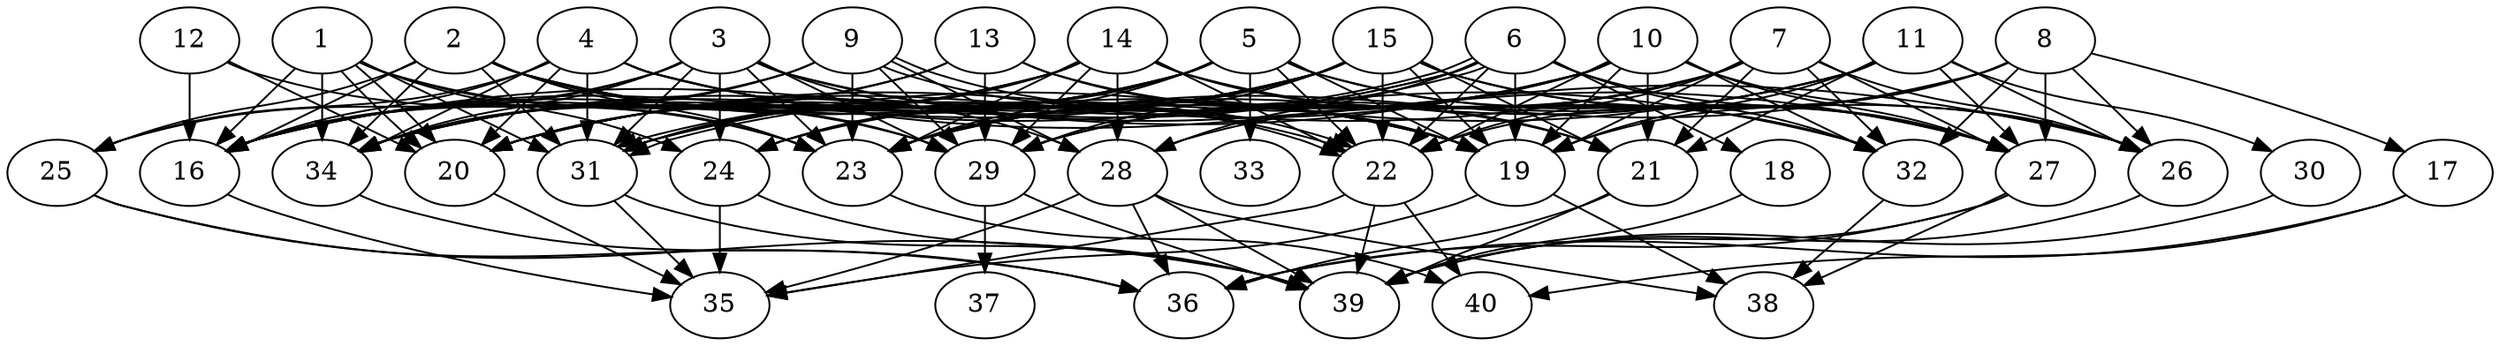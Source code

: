// DAG automatically generated by daggen at Thu Oct  3 14:06:49 2019
// ./daggen --dot -n 40 --ccr 0.4 --fat 0.7 --regular 0.5 --density 0.7 --mindata 5242880 --maxdata 52428800 
digraph G {
  1 [size="67422720", alpha="0.08", expect_size="26969088"] 
  1 -> 16 [size ="26969088"]
  1 -> 20 [size ="26969088"]
  1 -> 20 [size ="26969088"]
  1 -> 23 [size ="26969088"]
  1 -> 24 [size ="26969088"]
  1 -> 29 [size ="26969088"]
  1 -> 31 [size ="26969088"]
  1 -> 34 [size ="26969088"]
  2 [size="29027840", alpha="0.01", expect_size="11611136"] 
  2 -> 16 [size ="11611136"]
  2 -> 19 [size ="11611136"]
  2 -> 22 [size ="11611136"]
  2 -> 23 [size ="11611136"]
  2 -> 25 [size ="11611136"]
  2 -> 29 [size ="11611136"]
  2 -> 31 [size ="11611136"]
  2 -> 34 [size ="11611136"]
  3 [size="96197120", alpha="0.17", expect_size="38478848"] 
  3 -> 16 [size ="38478848"]
  3 -> 19 [size ="38478848"]
  3 -> 23 [size ="38478848"]
  3 -> 24 [size ="38478848"]
  3 -> 25 [size ="38478848"]
  3 -> 27 [size ="38478848"]
  3 -> 28 [size ="38478848"]
  3 -> 29 [size ="38478848"]
  3 -> 31 [size ="38478848"]
  3 -> 34 [size ="38478848"]
  4 [size="88120320", alpha="0.10", expect_size="35248128"] 
  4 -> 16 [size ="35248128"]
  4 -> 19 [size ="35248128"]
  4 -> 20 [size ="35248128"]
  4 -> 25 [size ="35248128"]
  4 -> 26 [size ="35248128"]
  4 -> 31 [size ="35248128"]
  4 -> 32 [size ="35248128"]
  4 -> 34 [size ="35248128"]
  5 [size="47528960", alpha="0.04", expect_size="19011584"] 
  5 -> 16 [size ="19011584"]
  5 -> 19 [size ="19011584"]
  5 -> 20 [size ="19011584"]
  5 -> 22 [size ="19011584"]
  5 -> 23 [size ="19011584"]
  5 -> 24 [size ="19011584"]
  5 -> 27 [size ="19011584"]
  5 -> 31 [size ="19011584"]
  5 -> 32 [size ="19011584"]
  5 -> 33 [size ="19011584"]
  5 -> 34 [size ="19011584"]
  6 [size="104750080", alpha="0.11", expect_size="41900032"] 
  6 -> 18 [size ="41900032"]
  6 -> 19 [size ="41900032"]
  6 -> 20 [size ="41900032"]
  6 -> 22 [size ="41900032"]
  6 -> 27 [size ="41900032"]
  6 -> 28 [size ="41900032"]
  6 -> 31 [size ="41900032"]
  6 -> 31 [size ="41900032"]
  6 -> 32 [size ="41900032"]
  6 -> 34 [size ="41900032"]
  7 [size="129756160", alpha="0.03", expect_size="51902464"] 
  7 -> 19 [size ="51902464"]
  7 -> 20 [size ="51902464"]
  7 -> 21 [size ="51902464"]
  7 -> 22 [size ="51902464"]
  7 -> 26 [size ="51902464"]
  7 -> 27 [size ="51902464"]
  7 -> 28 [size ="51902464"]
  7 -> 29 [size ="51902464"]
  7 -> 32 [size ="51902464"]
  8 [size="90165760", alpha="0.17", expect_size="36066304"] 
  8 -> 17 [size ="36066304"]
  8 -> 19 [size ="36066304"]
  8 -> 22 [size ="36066304"]
  8 -> 23 [size ="36066304"]
  8 -> 26 [size ="36066304"]
  8 -> 27 [size ="36066304"]
  8 -> 32 [size ="36066304"]
  9 [size="45895680", alpha="0.12", expect_size="18358272"] 
  9 -> 16 [size ="18358272"]
  9 -> 22 [size ="18358272"]
  9 -> 22 [size ="18358272"]
  9 -> 23 [size ="18358272"]
  9 -> 28 [size ="18358272"]
  9 -> 29 [size ="18358272"]
  9 -> 34 [size ="18358272"]
  10 [size="26872320", alpha="0.11", expect_size="10748928"] 
  10 -> 16 [size ="10748928"]
  10 -> 19 [size ="10748928"]
  10 -> 20 [size ="10748928"]
  10 -> 21 [size ="10748928"]
  10 -> 22 [size ="10748928"]
  10 -> 23 [size ="10748928"]
  10 -> 24 [size ="10748928"]
  10 -> 26 [size ="10748928"]
  10 -> 27 [size ="10748928"]
  10 -> 29 [size ="10748928"]
  10 -> 32 [size ="10748928"]
  11 [size="105930240", alpha="0.08", expect_size="42372096"] 
  11 -> 19 [size ="42372096"]
  11 -> 21 [size ="42372096"]
  11 -> 23 [size ="42372096"]
  11 -> 26 [size ="42372096"]
  11 -> 27 [size ="42372096"]
  11 -> 29 [size ="42372096"]
  11 -> 30 [size ="42372096"]
  11 -> 31 [size ="42372096"]
  12 [size="32320000", alpha="0.07", expect_size="12928000"] 
  12 -> 16 [size ="12928000"]
  12 -> 20 [size ="12928000"]
  12 -> 23 [size ="12928000"]
  13 [size="36119040", alpha="0.18", expect_size="14447616"] 
  13 -> 16 [size ="14447616"]
  13 -> 19 [size ="14447616"]
  13 -> 21 [size ="14447616"]
  13 -> 29 [size ="14447616"]
  13 -> 34 [size ="14447616"]
  14 [size="20085760", alpha="0.02", expect_size="8034304"] 
  14 -> 16 [size ="8034304"]
  14 -> 20 [size ="8034304"]
  14 -> 21 [size ="8034304"]
  14 -> 22 [size ="8034304"]
  14 -> 23 [size ="8034304"]
  14 -> 28 [size ="8034304"]
  14 -> 29 [size ="8034304"]
  14 -> 31 [size ="8034304"]
  14 -> 32 [size ="8034304"]
  14 -> 34 [size ="8034304"]
  15 [size="79009280", alpha="0.03", expect_size="31603712"] 
  15 -> 16 [size ="31603712"]
  15 -> 19 [size ="31603712"]
  15 -> 20 [size ="31603712"]
  15 -> 21 [size ="31603712"]
  15 -> 22 [size ="31603712"]
  15 -> 23 [size ="31603712"]
  15 -> 24 [size ="31603712"]
  15 -> 26 [size ="31603712"]
  15 -> 27 [size ="31603712"]
  15 -> 29 [size ="31603712"]
  15 -> 34 [size ="31603712"]
  16 [size="103943680", alpha="0.00", expect_size="41577472"] 
  16 -> 35 [size ="41577472"]
  17 [size="48478720", alpha="0.01", expect_size="19391488"] 
  17 -> 36 [size ="19391488"]
  17 -> 40 [size ="19391488"]
  18 [size="67345920", alpha="0.03", expect_size="26938368"] 
  18 -> 39 [size ="26938368"]
  19 [size="47086080", alpha="0.09", expect_size="18834432"] 
  19 -> 35 [size ="18834432"]
  19 -> 38 [size ="18834432"]
  20 [size="115589120", alpha="0.07", expect_size="46235648"] 
  20 -> 35 [size ="46235648"]
  21 [size="62484480", alpha="0.16", expect_size="24993792"] 
  21 -> 36 [size ="24993792"]
  21 -> 39 [size ="24993792"]
  22 [size="109240320", alpha="0.06", expect_size="43696128"] 
  22 -> 35 [size ="43696128"]
  22 -> 39 [size ="43696128"]
  22 -> 40 [size ="43696128"]
  23 [size="32744960", alpha="0.11", expect_size="13097984"] 
  23 -> 40 [size ="13097984"]
  24 [size="23114240", alpha="0.09", expect_size="9245696"] 
  24 -> 35 [size ="9245696"]
  24 -> 39 [size ="9245696"]
  25 [size="31997440", alpha="0.12", expect_size="12798976"] 
  25 -> 36 [size ="12798976"]
  25 -> 39 [size ="12798976"]
  26 [size="48399360", alpha="0.11", expect_size="19359744"] 
  26 -> 39 [size ="19359744"]
  27 [size="49797120", alpha="0.10", expect_size="19918848"] 
  27 -> 36 [size ="19918848"]
  27 -> 38 [size ="19918848"]
  27 -> 39 [size ="19918848"]
  28 [size="57909760", alpha="0.02", expect_size="23163904"] 
  28 -> 35 [size ="23163904"]
  28 -> 36 [size ="23163904"]
  28 -> 38 [size ="23163904"]
  28 -> 39 [size ="23163904"]
  29 [size="78535680", alpha="0.19", expect_size="31414272"] 
  29 -> 37 [size ="31414272"]
  29 -> 39 [size ="31414272"]
  30 [size="129231360", alpha="0.19", expect_size="51692544"] 
  30 -> 39 [size ="51692544"]
  31 [size="55365120", alpha="0.14", expect_size="22146048"] 
  31 -> 35 [size ="22146048"]
  31 -> 39 [size ="22146048"]
  32 [size="29217280", alpha="0.13", expect_size="11686912"] 
  32 -> 38 [size ="11686912"]
  33 [size="66711040", alpha="0.16", expect_size="26684416"] 
  34 [size="15004160", alpha="0.19", expect_size="6001664"] 
  34 -> 36 [size ="6001664"]
  35 [size="67079680", alpha="0.14", expect_size="26831872"] 
  36 [size="21429760", alpha="0.05", expect_size="8571904"] 
  37 [size="87662080", alpha="0.01", expect_size="35064832"] 
  38 [size="28533760", alpha="0.07", expect_size="11413504"] 
  39 [size="39070720", alpha="0.18", expect_size="15628288"] 
  40 [size="34096640", alpha="0.07", expect_size="13638656"] 
}
